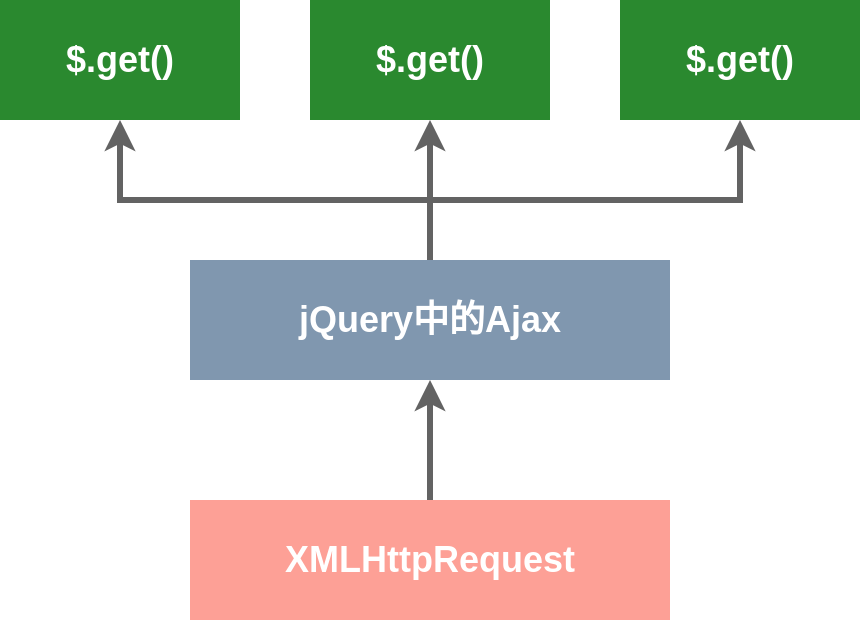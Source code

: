 <mxfile version="21.2.1" type="device">
  <diagram id="C5RBs43oDa-KdzZeNtuy" name="Page-1">
    <mxGraphModel dx="898" dy="579" grid="1" gridSize="10" guides="1" tooltips="1" connect="1" arrows="1" fold="1" page="1" pageScale="1" pageWidth="827" pageHeight="1169" math="0" shadow="0">
      <root>
        <mxCell id="WIyWlLk6GJQsqaUBKTNV-0" />
        <mxCell id="WIyWlLk6GJQsqaUBKTNV-1" parent="WIyWlLk6GJQsqaUBKTNV-0" />
        <mxCell id="8LyfuzT0_5iq0fmg0HVi-2" style="edgeStyle=orthogonalEdgeStyle;rounded=0;orthogonalLoop=1;jettySize=auto;html=1;entryX=0.5;entryY=1;entryDx=0;entryDy=0;strokeWidth=3;strokeColor=#636363;" edge="1" parent="WIyWlLk6GJQsqaUBKTNV-1" source="8LyfuzT0_5iq0fmg0HVi-0" target="8LyfuzT0_5iq0fmg0HVi-1">
          <mxGeometry relative="1" as="geometry" />
        </mxCell>
        <mxCell id="8LyfuzT0_5iq0fmg0HVi-0" value="&lt;font color=&quot;#ffffff&quot; style=&quot;font-size: 18px;&quot;&gt;&lt;b&gt;XMLHttpRequest&lt;/b&gt;&lt;/font&gt;" style="rounded=0;whiteSpace=wrap;html=1;fillColor=#fda096;strokeColor=none;" vertex="1" parent="WIyWlLk6GJQsqaUBKTNV-1">
          <mxGeometry x="240" y="420" width="240" height="60" as="geometry" />
        </mxCell>
        <mxCell id="8LyfuzT0_5iq0fmg0HVi-7" style="edgeStyle=orthogonalEdgeStyle;rounded=0;orthogonalLoop=1;jettySize=auto;html=1;entryX=0.5;entryY=1;entryDx=0;entryDy=0;strokeWidth=3;strokeColor=#636363;" edge="1" parent="WIyWlLk6GJQsqaUBKTNV-1" source="8LyfuzT0_5iq0fmg0HVi-1" target="8LyfuzT0_5iq0fmg0HVi-4">
          <mxGeometry relative="1" as="geometry" />
        </mxCell>
        <mxCell id="8LyfuzT0_5iq0fmg0HVi-1" value="&lt;font color=&quot;#ffffff&quot; style=&quot;font-size: 18px;&quot;&gt;&lt;b&gt;jQuery中的Ajax&lt;/b&gt;&lt;/font&gt;" style="rounded=0;whiteSpace=wrap;html=1;fillColor=#8097af;strokeColor=none;" vertex="1" parent="WIyWlLk6GJQsqaUBKTNV-1">
          <mxGeometry x="240" y="300" width="240" height="60" as="geometry" />
        </mxCell>
        <mxCell id="8LyfuzT0_5iq0fmg0HVi-3" value="&lt;font color=&quot;#ffffff&quot; style=&quot;font-size: 18px;&quot;&gt;&lt;b&gt;$.get()&lt;/b&gt;&lt;/font&gt;" style="rounded=0;whiteSpace=wrap;html=1;strokeColor=none;fillColor=#2a892f;" vertex="1" parent="WIyWlLk6GJQsqaUBKTNV-1">
          <mxGeometry x="145" y="170" width="120" height="60" as="geometry" />
        </mxCell>
        <mxCell id="8LyfuzT0_5iq0fmg0HVi-4" value="&lt;font color=&quot;#ffffff&quot; style=&quot;font-size: 18px;&quot;&gt;&lt;b&gt;$.get()&lt;/b&gt;&lt;/font&gt;" style="rounded=0;whiteSpace=wrap;html=1;strokeColor=none;fillColor=#2a892f;" vertex="1" parent="WIyWlLk6GJQsqaUBKTNV-1">
          <mxGeometry x="300" y="170" width="120" height="60" as="geometry" />
        </mxCell>
        <mxCell id="8LyfuzT0_5iq0fmg0HVi-6" value="&lt;font color=&quot;#ffffff&quot; style=&quot;font-size: 18px;&quot;&gt;&lt;b&gt;$.get()&lt;/b&gt;&lt;/font&gt;" style="rounded=0;whiteSpace=wrap;html=1;strokeColor=none;fillColor=#2a892f;" vertex="1" parent="WIyWlLk6GJQsqaUBKTNV-1">
          <mxGeometry x="455" y="170" width="120" height="60" as="geometry" />
        </mxCell>
        <mxCell id="8LyfuzT0_5iq0fmg0HVi-8" value="" style="endArrow=classic;html=1;rounded=0;entryX=0.5;entryY=1;entryDx=0;entryDy=0;strokeWidth=3;strokeColor=#636363;" edge="1" parent="WIyWlLk6GJQsqaUBKTNV-1" target="8LyfuzT0_5iq0fmg0HVi-3">
          <mxGeometry width="50" height="50" relative="1" as="geometry">
            <mxPoint x="360" y="270" as="sourcePoint" />
            <mxPoint x="200" y="230" as="targetPoint" />
            <Array as="points">
              <mxPoint x="205" y="270" />
            </Array>
          </mxGeometry>
        </mxCell>
        <mxCell id="8LyfuzT0_5iq0fmg0HVi-9" value="" style="endArrow=classic;html=1;rounded=0;entryX=0.5;entryY=1;entryDx=0;entryDy=0;strokeWidth=3;strokeColor=#636363;" edge="1" parent="WIyWlLk6GJQsqaUBKTNV-1" target="8LyfuzT0_5iq0fmg0HVi-6">
          <mxGeometry width="50" height="50" relative="1" as="geometry">
            <mxPoint x="360" y="270" as="sourcePoint" />
            <mxPoint x="440" y="270" as="targetPoint" />
            <Array as="points">
              <mxPoint x="515" y="270" />
            </Array>
          </mxGeometry>
        </mxCell>
      </root>
    </mxGraphModel>
  </diagram>
</mxfile>
